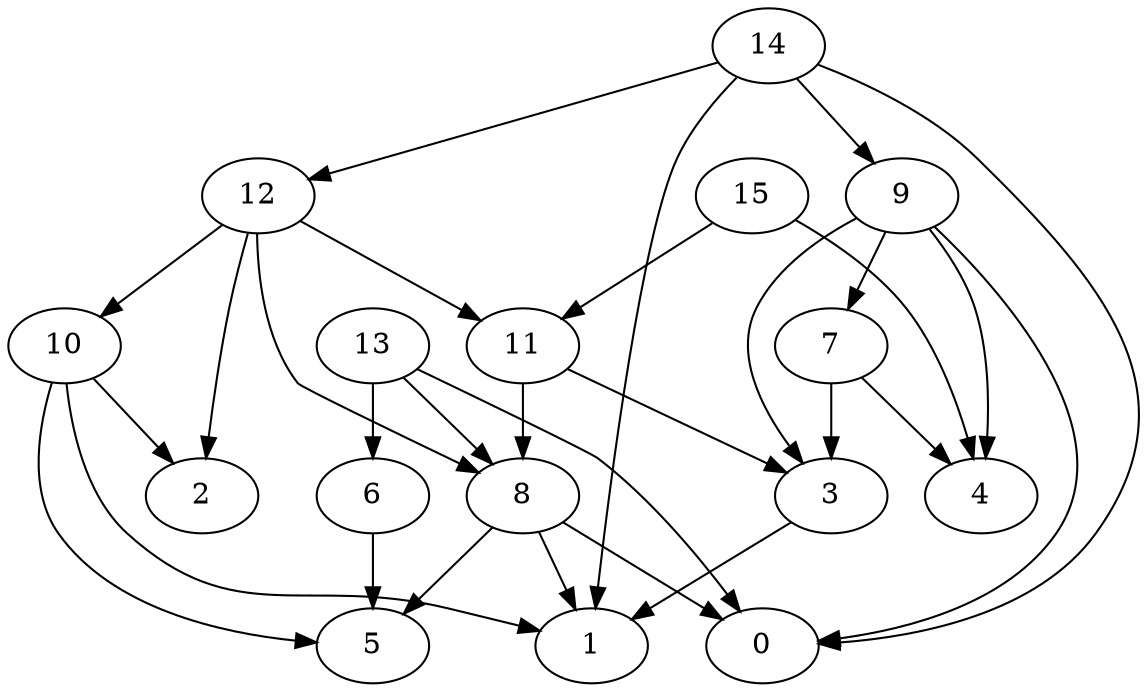 digraph "Random_Nodes_16_Density_1.81_CCR_10.02_WeightType_Random_Heterogeneous-4-2" {
14 [Weight=9];
12 [Weight=10];
15 [Weight=5];
9 [Weight=3];
11 [Weight=7];
13 [Weight=4];
10 [Weight=3];
7 [Weight=10];
8 [Weight=7];
6 [Weight=5];
3 [Weight=9];
0 [Weight=9];
5 [Weight=5];
2 [Weight=4];
4 [Weight=3];
1 [Weight=2];
6 -> 5 [Weight=31];
14 -> 1 [Weight=47];
14 -> 9 [Weight=47];
12 -> 10 [Weight=10];
10 -> 2 [Weight=52];
8 -> 5 [Weight=21];
7 -> 4 [Weight=42];
13 -> 0 [Weight=31];
15 -> 4 [Weight=31];
9 -> 0 [Weight=31];
10 -> 1 [Weight=47];
10 -> 5 [Weight=10];
12 -> 2 [Weight=36];
15 -> 11 [Weight=21];
14 -> 0 [Weight=42];
7 -> 3 [Weight=10];
9 -> 3 [Weight=47];
12 -> 11 [Weight=47];
8 -> 0 [Weight=26];
8 -> 1 [Weight=36];
14 -> 12 [Weight=21];
11 -> 3 [Weight=47];
13 -> 8 [Weight=16];
3 -> 1 [Weight=26];
11 -> 8 [Weight=21];
12 -> 8 [Weight=36];
9 -> 4 [Weight=31];
13 -> 6 [Weight=42];
9 -> 7 [Weight=47];
}
